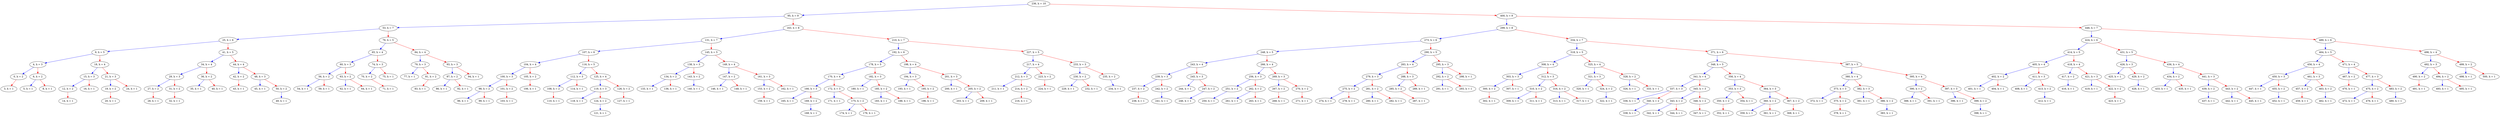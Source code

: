 digraph my_tree {
236 [label="236, h = 10"]95 [label="95, h = 9"]236 -> 95 [color=blue];
236 [label="236, h = 10"]400 [label="400, h = 9"]236 -> 400 [color=red];
95 [label="95, h = 9"]53 [label="53, h = 7"]95 -> 53 [color=blue];
95 [label="95, h = 9"]163 [label="163, h = 8"]95 -> 163 [color=red];
53 [label="53, h = 7"]25 [label="25, h = 6"]53 -> 25 [color=blue];
53 [label="53, h = 7"]76 [label="76, h = 5"]53 -> 76 [color=red];
25 [label="25, h = 6"]9 [label="9, h = 5"]25 -> 9 [color=blue];
25 [label="25, h = 6"]41 [label="41, h = 5"]25 -> 41 [color=red];
9 [label="9, h = 5"]4 [label="4, h = 3"]9 -> 4 [color=blue];
9 [label="9, h = 5"]18 [label="18, h = 4"]9 -> 18 [color=red];
4 [label="4, h = 3"]0 [label="0, h = 2"]4 -> 0 [color=blue];
4 [label="4, h = 3"]6 [label="6, h = 2"]4 -> 6 [color=red];
0 [label="0, h = 2"]3 [label="3, h = 1"]0 -> 3 [color=red];
6 [label="6, h = 2"]5 [label="5, h = 1"]6 -> 5 [color=blue];
6 [label="6, h = 2"]8 [label="8, h = 1"]6 -> 8 [color=red];
18 [label="18, h = 4"]15 [label="15, h = 3"]18 -> 15 [color=blue];
18 [label="18, h = 4"]21 [label="21, h = 3"]18 -> 21 [color=red];
15 [label="15, h = 3"]12 [label="12, h = 2"]15 -> 12 [color=blue];
15 [label="15, h = 3"]16 [label="16, h = 1"]15 -> 16 [color=red];
12 [label="12, h = 2"]14 [label="14, h = 1"]12 -> 14 [color=red];
21 [label="21, h = 3"]19 [label="19, h = 2"]21 -> 19 [color=blue];
21 [label="21, h = 3"]24 [label="24, h = 1"]21 -> 24 [color=red];
19 [label="19, h = 2"]20 [label="20, h = 1"]19 -> 20 [color=red];
41 [label="41, h = 5"]34 [label="34, h = 4"]41 -> 34 [color=blue];
41 [label="41, h = 5"]44 [label="44, h = 4"]41 -> 44 [color=red];
34 [label="34, h = 4"]29 [label="29, h = 3"]34 -> 29 [color=blue];
34 [label="34, h = 4"]36 [label="36, h = 2"]34 -> 36 [color=red];
29 [label="29, h = 3"]27 [label="27, h = 2"]29 -> 27 [color=blue];
29 [label="29, h = 3"]31 [label="31, h = 2"]29 -> 31 [color=red];
27 [label="27, h = 2"]28 [label="28, h = 1"]27 -> 28 [color=red];
31 [label="31, h = 2"]32 [label="32, h = 1"]31 -> 32 [color=red];
36 [label="36, h = 2"]35 [label="35, h = 1"]36 -> 35 [color=blue];
36 [label="36, h = 2"]40 [label="40, h = 1"]36 -> 40 [color=red];
44 [label="44, h = 4"]42 [label="42, h = 2"]44 -> 42 [color=blue];
44 [label="44, h = 4"]48 [label="48, h = 3"]44 -> 48 [color=red];
42 [label="42, h = 2"]43 [label="43, h = 1"]42 -> 43 [color=red];
48 [label="48, h = 3"]45 [label="45, h = 1"]48 -> 45 [color=blue];
48 [label="48, h = 3"]50 [label="50, h = 2"]48 -> 50 [color=red];
50 [label="50, h = 2"]49 [label="49, h = 1"]50 -> 49 [color=blue];
76 [label="76, h = 5"]65 [label="65, h = 4"]76 -> 65 [color=blue];
76 [label="76, h = 5"]84 [label="84, h = 4"]76 -> 84 [color=red];
65 [label="65, h = 4"]60 [label="60, h = 3"]65 -> 60 [color=blue];
65 [label="65, h = 4"]74 [label="74, h = 3"]65 -> 74 [color=red];
60 [label="60, h = 3"]56 [label="56, h = 2"]60 -> 56 [color=blue];
60 [label="60, h = 3"]63 [label="63, h = 2"]60 -> 63 [color=red];
56 [label="56, h = 2"]54 [label="54, h = 1"]56 -> 54 [color=blue];
56 [label="56, h = 2"]59 [label="59, h = 1"]56 -> 59 [color=red];
63 [label="63, h = 2"]62 [label="62, h = 1"]63 -> 62 [color=blue];
63 [label="63, h = 2"]64 [label="64, h = 1"]63 -> 64 [color=red];
74 [label="74, h = 3"]70 [label="70, h = 2"]74 -> 70 [color=blue];
74 [label="74, h = 3"]75 [label="75, h = 1"]74 -> 75 [color=red];
70 [label="70, h = 2"]71 [label="71, h = 1"]70 -> 71 [color=red];
84 [label="84, h = 4"]79 [label="79, h = 3"]84 -> 79 [color=blue];
84 [label="84, h = 4"]93 [label="93, h = 3"]84 -> 93 [color=red];
79 [label="79, h = 3"]77 [label="77, h = 1"]79 -> 77 [color=blue];
79 [label="79, h = 3"]81 [label="81, h = 2"]79 -> 81 [color=red];
81 [label="81, h = 2"]83 [label="83, h = 1"]81 -> 83 [color=red];
93 [label="93, h = 3"]87 [label="87, h = 2"]93 -> 87 [color=blue];
93 [label="93, h = 3"]94 [label="94, h = 1"]93 -> 94 [color=red];
87 [label="87, h = 2"]86 [label="86, h = 1"]87 -> 86 [color=blue];
87 [label="87, h = 2"]92 [label="92, h = 1"]87 -> 92 [color=red];
163 [label="163, h = 8"]131 [label="131, h = 7"]163 -> 131 [color=blue];
163 [label="163, h = 8"]210 [label="210, h = 7"]163 -> 210 [color=red];
131 [label="131, h = 7"]107 [label="107, h = 6"]131 -> 107 [color=blue];
131 [label="131, h = 7"]145 [label="145, h = 5"]131 -> 145 [color=red];
107 [label="107, h = 6"]104 [label="104, h = 4"]107 -> 104 [color=blue];
107 [label="107, h = 6"]116 [label="116, h = 5"]107 -> 116 [color=red];
104 [label="104, h = 4"]100 [label="100, h = 3"]104 -> 100 [color=blue];
104 [label="104, h = 4"]105 [label="105, h = 2"]104 -> 105 [color=red];
100 [label="100, h = 3"]98 [label="98, h = 2"]100 -> 98 [color=blue];
100 [label="100, h = 3"]101 [label="101, h = 2"]100 -> 101 [color=red];
98 [label="98, h = 2"]96 [label="96, h = 1"]98 -> 96 [color=blue];
98 [label="98, h = 2"]99 [label="99, h = 1"]98 -> 99 [color=red];
101 [label="101, h = 2"]103 [label="103, h = 1"]101 -> 103 [color=red];
105 [label="105, h = 2"]106 [label="106, h = 1"]105 -> 106 [color=red];
116 [label="116, h = 5"]112 [label="112, h = 3"]116 -> 112 [color=blue];
116 [label="116, h = 5"]125 [label="125, h = 4"]116 -> 125 [color=red];
112 [label="112, h = 3"]108 [label="108, h = 2"]112 -> 108 [color=blue];
112 [label="112, h = 3"]114 [label="114, h = 1"]112 -> 114 [color=red];
108 [label="108, h = 2"]110 [label="110, h = 1"]108 -> 110 [color=red];
125 [label="125, h = 4"]119 [label="119, h = 3"]125 -> 119 [color=blue];
125 [label="125, h = 4"]126 [label="126, h = 2"]125 -> 126 [color=red];
119 [label="119, h = 3"]118 [label="118, h = 1"]119 -> 118 [color=blue];
119 [label="119, h = 3"]124 [label="124, h = 2"]119 -> 124 [color=red];
124 [label="124, h = 2"]121 [label="121, h = 1"]124 -> 121 [color=blue];
126 [label="126, h = 2"]127 [label="127, h = 1"]126 -> 127 [color=red];
145 [label="145, h = 5"]138 [label="138, h = 3"]145 -> 138 [color=blue];
145 [label="145, h = 5"]149 [label="149, h = 4"]145 -> 149 [color=red];
138 [label="138, h = 3"]134 [label="134, h = 2"]138 -> 134 [color=blue];
138 [label="138, h = 3"]143 [label="143, h = 2"]138 -> 143 [color=red];
134 [label="134, h = 2"]133 [label="133, h = 1"]134 -> 133 [color=blue];
134 [label="134, h = 2"]136 [label="136, h = 1"]134 -> 136 [color=red];
143 [label="143, h = 2"]140 [label="140, h = 1"]143 -> 140 [color=blue];
149 [label="149, h = 4"]147 [label="147, h = 2"]149 -> 147 [color=blue];
149 [label="149, h = 4"]161 [label="161, h = 3"]149 -> 161 [color=red];
147 [label="147, h = 2"]146 [label="146, h = 1"]147 -> 146 [color=blue];
147 [label="147, h = 2"]148 [label="148, h = 1"]147 -> 148 [color=red];
161 [label="161, h = 3"]153 [label="153, h = 2"]161 -> 153 [color=blue];
161 [label="161, h = 3"]162 [label="162, h = 1"]161 -> 162 [color=red];
153 [label="153, h = 2"]159 [label="159, h = 1"]153 -> 159 [color=red];
210 [label="210, h = 7"]192 [label="192, h = 6"]210 -> 192 [color=blue];
210 [label="210, h = 7"]227 [label="227, h = 5"]210 -> 227 [color=red];
192 [label="192, h = 6"]178 [label="178, h = 5"]192 -> 178 [color=blue];
192 [label="192, h = 6"]198 [label="198, h = 4"]192 -> 198 [color=red];
178 [label="178, h = 5"]170 [label="170, h = 4"]178 -> 170 [color=blue];
178 [label="178, h = 5"]182 [label="182, h = 3"]178 -> 182 [color=red];
170 [label="170, h = 4"]166 [label="166, h = 3"]170 -> 166 [color=blue];
170 [label="170, h = 4"]172 [label="172, h = 3"]170 -> 172 [color=red];
166 [label="166, h = 3"]165 [label="165, h = 1"]166 -> 165 [color=blue];
166 [label="166, h = 3"]169 [label="169, h = 2"]166 -> 169 [color=red];
169 [label="169, h = 2"]168 [label="168, h = 1"]169 -> 168 [color=blue];
172 [label="172, h = 3"]171 [label="171, h = 1"]172 -> 171 [color=blue];
172 [label="172, h = 3"]175 [label="175, h = 2"]172 -> 175 [color=red];
175 [label="175, h = 2"]174 [label="174, h = 1"]175 -> 174 [color=blue];
175 [label="175, h = 2"]176 [label="176, h = 1"]175 -> 176 [color=red];
182 [label="182, h = 3"]180 [label="180, h = 1"]182 -> 180 [color=blue];
182 [label="182, h = 3"]185 [label="185, h = 2"]182 -> 185 [color=red];
185 [label="185, h = 2"]183 [label="183, h = 1"]185 -> 183 [color=blue];
185 [label="185, h = 2"]188 [label="188, h = 1"]185 -> 188 [color=red];
198 [label="198, h = 4"]194 [label="194, h = 3"]198 -> 194 [color=blue];
198 [label="198, h = 4"]201 [label="201, h = 3"]198 -> 201 [color=red];
194 [label="194, h = 3"]193 [label="193, h = 1"]194 -> 193 [color=blue];
194 [label="194, h = 3"]195 [label="195, h = 2"]194 -> 195 [color=red];
195 [label="195, h = 2"]196 [label="196, h = 1"]195 -> 196 [color=red];
201 [label="201, h = 3"]200 [label="200, h = 1"]201 -> 200 [color=blue];
201 [label="201, h = 3"]205 [label="205, h = 2"]201 -> 205 [color=red];
205 [label="205, h = 2"]203 [label="203, h = 1"]205 -> 203 [color=blue];
205 [label="205, h = 2"]209 [label="209, h = 1"]205 -> 209 [color=red];
227 [label="227, h = 5"]217 [label="217, h = 4"]227 -> 217 [color=blue];
227 [label="227, h = 5"]233 [label="233, h = 3"]227 -> 233 [color=red];
217 [label="217, h = 4"]212 [label="212, h = 3"]217 -> 212 [color=blue];
217 [label="217, h = 4"]223 [label="223, h = 2"]217 -> 223 [color=red];
212 [label="212, h = 3"]211 [label="211, h = 1"]212 -> 211 [color=blue];
212 [label="212, h = 3"]214 [label="214, h = 2"]212 -> 214 [color=red];
214 [label="214, h = 2"]216 [label="216, h = 1"]214 -> 216 [color=red];
223 [label="223, h = 2"]224 [label="224, h = 1"]223 -> 224 [color=red];
233 [label="233, h = 3"]230 [label="230, h = 2"]233 -> 230 [color=blue];
233 [label="233, h = 3"]235 [label="235, h = 2"]233 -> 235 [color=red];
230 [label="230, h = 2"]229 [label="229, h = 1"]230 -> 229 [color=blue];
230 [label="230, h = 2"]232 [label="232, h = 1"]230 -> 232 [color=red];
235 [label="235, h = 2"]234 [label="234, h = 1"]235 -> 234 [color=blue];
400 [label="400, h = 9"]299 [label="299, h = 8"]400 -> 299 [color=blue];
400 [label="400, h = 9"]446 [label="446, h = 7"]400 -> 446 [color=red];
299 [label="299, h = 8"]273 [label="273, h = 6"]299 -> 273 [color=blue];
299 [label="299, h = 8"]334 [label="334, h = 7"]299 -> 334 [color=red];
273 [label="273, h = 6"]248 [label="248, h = 5"]273 -> 248 [color=blue];
273 [label="273, h = 6"]290 [label="290, h = 5"]273 -> 290 [color=red];
248 [label="248, h = 5"]243 [label="243, h = 4"]248 -> 243 [color=blue];
248 [label="248, h = 5"]266 [label="266, h = 4"]248 -> 266 [color=red];
243 [label="243, h = 4"]239 [label="239, h = 3"]243 -> 239 [color=blue];
243 [label="243, h = 4"]245 [label="245, h = 3"]243 -> 245 [color=red];
239 [label="239, h = 3"]237 [label="237, h = 2"]239 -> 237 [color=blue];
239 [label="239, h = 3"]242 [label="242, h = 2"]239 -> 242 [color=red];
237 [label="237, h = 2"]238 [label="238, h = 1"]237 -> 238 [color=red];
242 [label="242, h = 2"]241 [label="241, h = 1"]242 -> 241 [color=blue];
245 [label="245, h = 3"]244 [label="244, h = 1"]245 -> 244 [color=blue];
245 [label="245, h = 3"]247 [label="247, h = 2"]245 -> 247 [color=red];
247 [label="247, h = 2"]246 [label="246, h = 1"]247 -> 246 [color=blue];
266 [label="266, h = 4"]256 [label="256, h = 3"]266 -> 256 [color=blue];
266 [label="266, h = 4"]269 [label="269, h = 3"]266 -> 269 [color=red];
256 [label="256, h = 3"]251 [label="251, h = 2"]256 -> 251 [color=blue];
256 [label="256, h = 3"]262 [label="262, h = 2"]256 -> 262 [color=red];
251 [label="251, h = 2"]250 [label="250, h = 1"]251 -> 250 [color=blue];
262 [label="262, h = 2"]261 [label="261, h = 1"]262 -> 261 [color=blue];
262 [label="262, h = 2"]263 [label="263, h = 1"]262 -> 263 [color=red];
269 [label="269, h = 3"]267 [label="267, h = 2"]269 -> 267 [color=blue];
269 [label="269, h = 3"]270 [label="270, h = 2"]269 -> 270 [color=red];
267 [label="267, h = 2"]268 [label="268, h = 1"]267 -> 268 [color=red];
270 [label="270, h = 2"]271 [label="271, h = 1"]270 -> 271 [color=red];
290 [label="290, h = 5"]283 [label="283, h = 4"]290 -> 283 [color=blue];
290 [label="290, h = 5"]295 [label="295, h = 3"]290 -> 295 [color=red];
283 [label="283, h = 4"]279 [label="279, h = 3"]283 -> 279 [color=blue];
283 [label="283, h = 4"]288 [label="288, h = 3"]283 -> 288 [color=red];
279 [label="279, h = 3"]275 [label="275, h = 2"]279 -> 275 [color=blue];
279 [label="279, h = 3"]281 [label="281, h = 2"]279 -> 281 [color=red];
275 [label="275, h = 2"]274 [label="274, h = 1"]275 -> 274 [color=blue];
275 [label="275, h = 2"]278 [label="278, h = 1"]275 -> 278 [color=red];
281 [label="281, h = 2"]280 [label="280, h = 1"]281 -> 280 [color=blue];
281 [label="281, h = 2"]282 [label="282, h = 1"]281 -> 282 [color=red];
288 [label="288, h = 3"]285 [label="285, h = 2"]288 -> 285 [color=blue];
288 [label="288, h = 3"]289 [label="289, h = 1"]288 -> 289 [color=red];
285 [label="285, h = 2"]287 [label="287, h = 1"]285 -> 287 [color=red];
295 [label="295, h = 3"]292 [label="292, h = 2"]295 -> 292 [color=blue];
295 [label="295, h = 3"]298 [label="298, h = 1"]295 -> 298 [color=red];
292 [label="292, h = 2"]291 [label="291, h = 1"]292 -> 291 [color=blue];
292 [label="292, h = 2"]293 [label="293, h = 1"]292 -> 293 [color=red];
334 [label="334, h = 7"]318 [label="318, h = 5"]334 -> 318 [color=blue];
334 [label="334, h = 7"]371 [label="371, h = 6"]334 -> 371 [color=red];
318 [label="318, h = 5"]308 [label="308, h = 4"]318 -> 308 [color=blue];
318 [label="318, h = 5"]325 [label="325, h = 4"]318 -> 325 [color=red];
308 [label="308, h = 4"]303 [label="303, h = 3"]308 -> 303 [color=blue];
308 [label="308, h = 4"]312 [label="312, h = 3"]308 -> 312 [color=red];
303 [label="303, h = 3"]300 [label="300, h = 2"]303 -> 300 [color=blue];
303 [label="303, h = 3"]307 [label="307, h = 1"]303 -> 307 [color=red];
300 [label="300, h = 2"]302 [label="302, h = 1"]300 -> 302 [color=red];
312 [label="312, h = 3"]310 [label="310, h = 2"]312 -> 310 [color=blue];
312 [label="312, h = 3"]316 [label="316, h = 2"]312 -> 316 [color=red];
310 [label="310, h = 2"]309 [label="309, h = 1"]310 -> 309 [color=blue];
310 [label="310, h = 2"]311 [label="311, h = 1"]310 -> 311 [color=red];
316 [label="316, h = 2"]313 [label="313, h = 1"]316 -> 313 [color=blue];
316 [label="316, h = 2"]317 [label="317, h = 1"]316 -> 317 [color=red];
325 [label="325, h = 4"]321 [label="321, h = 3"]325 -> 321 [color=blue];
325 [label="325, h = 4"]328 [label="328, h = 2"]325 -> 328 [color=red];
321 [label="321, h = 3"]320 [label="320, h = 1"]321 -> 320 [color=blue];
321 [label="321, h = 3"]324 [label="324, h = 2"]321 -> 324 [color=red];
324 [label="324, h = 2"]322 [label="322, h = 1"]324 -> 322 [color=blue];
328 [label="328, h = 2"]326 [label="326, h = 1"]328 -> 326 [color=blue];
328 [label="328, h = 2"]333 [label="333, h = 1"]328 -> 333 [color=red];
371 [label="371, h = 6"]348 [label="348, h = 5"]371 -> 348 [color=blue];
371 [label="371, h = 6"]387 [label="387, h = 5"]371 -> 387 [color=red];
348 [label="348, h = 5"]341 [label="341, h = 4"]348 -> 341 [color=blue];
348 [label="348, h = 5"]356 [label="356, h = 4"]348 -> 356 [color=red];
341 [label="341, h = 4"]337 [label="337, h = 3"]341 -> 337 [color=blue];
341 [label="341, h = 4"]345 [label="345, h = 3"]341 -> 345 [color=red];
337 [label="337, h = 3"]336 [label="336, h = 1"]337 -> 336 [color=blue];
337 [label="337, h = 3"]340 [label="340, h = 2"]337 -> 340 [color=red];
340 [label="340, h = 2"]338 [label="338, h = 1"]340 -> 338 [color=blue];
345 [label="345, h = 3"]343 [label="343, h = 2"]345 -> 343 [color=blue];
345 [label="345, h = 3"]346 [label="346, h = 2"]345 -> 346 [color=red];
343 [label="343, h = 2"]342 [label="342, h = 1"]343 -> 342 [color=blue];
343 [label="343, h = 2"]344 [label="344, h = 1"]343 -> 344 [color=red];
346 [label="346, h = 2"]347 [label="347, h = 1"]346 -> 347 [color=red];
356 [label="356, h = 4"]353 [label="353, h = 3"]356 -> 353 [color=blue];
356 [label="356, h = 4"]364 [label="364, h = 3"]356 -> 364 [color=red];
353 [label="353, h = 3"]350 [label="350, h = 2"]353 -> 350 [color=blue];
353 [label="353, h = 3"]354 [label="354, h = 1"]353 -> 354 [color=red];
350 [label="350, h = 2"]352 [label="352, h = 1"]350 -> 352 [color=red];
364 [label="364, h = 3"]360 [label="360, h = 2"]364 -> 360 [color=blue];
364 [label="364, h = 3"]367 [label="367, h = 2"]364 -> 367 [color=red];
360 [label="360, h = 2"]359 [label="359, h = 1"]360 -> 359 [color=blue];
360 [label="360, h = 2"]361 [label="361, h = 1"]360 -> 361 [color=red];
367 [label="367, h = 2"]368 [label="368, h = 1"]367 -> 368 [color=red];
387 [label="387, h = 5"]380 [label="380, h = 4"]387 -> 380 [color=blue];
387 [label="387, h = 5"]395 [label="395, h = 4"]387 -> 395 [color=red];
380 [label="380, h = 4"]373 [label="373, h = 3"]380 -> 373 [color=blue];
380 [label="380, h = 4"]382 [label="382, h = 3"]380 -> 382 [color=red];
373 [label="373, h = 3"]372 [label="372, h = 1"]373 -> 372 [color=blue];
373 [label="373, h = 3"]375 [label="375, h = 2"]373 -> 375 [color=red];
375 [label="375, h = 2"]378 [label="378, h = 1"]375 -> 378 [color=red];
382 [label="382, h = 3"]381 [label="381, h = 1"]382 -> 381 [color=blue];
382 [label="382, h = 3"]386 [label="386, h = 2"]382 -> 386 [color=red];
386 [label="386, h = 2"]383 [label="383, h = 1"]386 -> 383 [color=blue];
395 [label="395, h = 4"]390 [label="390, h = 2"]395 -> 390 [color=blue];
395 [label="395, h = 4"]397 [label="397, h = 3"]395 -> 397 [color=red];
390 [label="390, h = 2"]388 [label="388, h = 1"]390 -> 388 [color=blue];
390 [label="390, h = 2"]391 [label="391, h = 1"]390 -> 391 [color=red];
397 [label="397, h = 3"]396 [label="396, h = 1"]397 -> 396 [color=blue];
397 [label="397, h = 3"]399 [label="399, h = 2"]397 -> 399 [color=red];
399 [label="399, h = 2"]398 [label="398, h = 1"]399 -> 398 [color=blue];
446 [label="446, h = 7"]424 [label="424, h = 6"]446 -> 424 [color=blue];
446 [label="446, h = 7"]489 [label="489, h = 6"]446 -> 489 [color=red];
424 [label="424, h = 6"]414 [label="414, h = 5"]424 -> 414 [color=blue];
424 [label="424, h = 6"]431 [label="431, h = 5"]424 -> 431 [color=red];
414 [label="414, h = 5"]405 [label="405, h = 4"]414 -> 405 [color=blue];
414 [label="414, h = 5"]418 [label="418, h = 4"]414 -> 418 [color=red];
405 [label="405, h = 4"]402 [label="402, h = 2"]405 -> 402 [color=blue];
405 [label="405, h = 4"]411 [label="411, h = 3"]405 -> 411 [color=red];
402 [label="402, h = 2"]401 [label="401, h = 1"]402 -> 401 [color=blue];
402 [label="402, h = 2"]404 [label="404, h = 1"]402 -> 404 [color=red];
411 [label="411, h = 3"]408 [label="408, h = 1"]411 -> 408 [color=blue];
411 [label="411, h = 3"]413 [label="413, h = 2"]411 -> 413 [color=red];
413 [label="413, h = 2"]412 [label="412, h = 1"]413 -> 412 [color=blue];
418 [label="418, h = 4"]417 [label="417, h = 2"]418 -> 417 [color=blue];
418 [label="418, h = 4"]421 [label="421, h = 3"]418 -> 421 [color=red];
417 [label="417, h = 2"]416 [label="416, h = 1"]417 -> 416 [color=blue];
421 [label="421, h = 3"]419 [label="419, h = 1"]421 -> 419 [color=blue];
421 [label="421, h = 3"]422 [label="422, h = 2"]421 -> 422 [color=red];
422 [label="422, h = 2"]423 [label="423, h = 1"]422 -> 423 [color=red];
431 [label="431, h = 5"]426 [label="426, h = 3"]431 -> 426 [color=blue];
431 [label="431, h = 5"]436 [label="436, h = 4"]431 -> 436 [color=red];
426 [label="426, h = 3"]425 [label="425, h = 1"]426 -> 425 [color=blue];
426 [label="426, h = 3"]429 [label="429, h = 2"]426 -> 429 [color=red];
429 [label="429, h = 2"]428 [label="428, h = 1"]429 -> 428 [color=blue];
436 [label="436, h = 4"]434 [label="434, h = 2"]436 -> 434 [color=blue];
436 [label="436, h = 4"]441 [label="441, h = 3"]436 -> 441 [color=red];
434 [label="434, h = 2"]433 [label="433, h = 1"]434 -> 433 [color=blue];
434 [label="434, h = 2"]435 [label="435, h = 1"]434 -> 435 [color=red];
441 [label="441, h = 3"]439 [label="439, h = 2"]441 -> 439 [color=blue];
441 [label="441, h = 3"]443 [label="443, h = 2"]441 -> 443 [color=red];
439 [label="439, h = 2"]437 [label="437, h = 1"]439 -> 437 [color=blue];
443 [label="443, h = 2"]442 [label="442, h = 1"]443 -> 442 [color=blue];
443 [label="443, h = 2"]445 [label="445, h = 1"]443 -> 445 [color=red];
489 [label="489, h = 6"]464 [label="464, h = 5"]489 -> 464 [color=blue];
489 [label="489, h = 6"]496 [label="496, h = 4"]489 -> 496 [color=red];
464 [label="464, h = 5"]456 [label="456, h = 4"]464 -> 456 [color=blue];
464 [label="464, h = 5"]471 [label="471, h = 4"]464 -> 471 [color=red];
456 [label="456, h = 4"]450 [label="450, h = 3"]456 -> 450 [color=blue];
456 [label="456, h = 4"]461 [label="461, h = 3"]456 -> 461 [color=red];
450 [label="450, h = 3"]447 [label="447, h = 1"]450 -> 447 [color=blue];
450 [label="450, h = 3"]455 [label="455, h = 2"]450 -> 455 [color=red];
455 [label="455, h = 2"]452 [label="452, h = 1"]455 -> 452 [color=blue];
461 [label="461, h = 3"]457 [label="457, h = 2"]461 -> 457 [color=blue];
461 [label="461, h = 3"]463 [label="463, h = 2"]461 -> 463 [color=red];
457 [label="457, h = 2"]459 [label="459, h = 1"]457 -> 459 [color=red];
463 [label="463, h = 2"]462 [label="462, h = 1"]463 -> 462 [color=blue];
471 [label="471, h = 4"]467 [label="467, h = 2"]471 -> 467 [color=blue];
471 [label="471, h = 4"]477 [label="477, h = 3"]471 -> 477 [color=red];
467 [label="467, h = 2"]470 [label="470, h = 1"]467 -> 470 [color=red];
477 [label="477, h = 3"]475 [label="475, h = 2"]477 -> 475 [color=blue];
477 [label="477, h = 3"]483 [label="483, h = 2"]477 -> 483 [color=red];
475 [label="475, h = 2"]472 [label="472, h = 1"]475 -> 472 [color=blue];
475 [label="475, h = 2"]476 [label="476, h = 1"]475 -> 476 [color=red];
483 [label="483, h = 2"]480 [label="480, h = 1"]483 -> 480 [color=blue];
496 [label="496, h = 4"]492 [label="492, h = 3"]496 -> 492 [color=blue];
496 [label="496, h = 4"]499 [label="499, h = 2"]496 -> 499 [color=red];
492 [label="492, h = 3"]490 [label="490, h = 2"]492 -> 490 [color=blue];
492 [label="492, h = 3"]494 [label="494, h = 2"]492 -> 494 [color=red];
490 [label="490, h = 2"]491 [label="491, h = 1"]490 -> 491 [color=red];
494 [label="494, h = 2"]493 [label="493, h = 1"]494 -> 493 [color=blue];
494 [label="494, h = 2"]495 [label="495, h = 1"]494 -> 495 [color=red];
499 [label="499, h = 2"]498 [label="498, h = 1"]499 -> 498 [color=blue];
499 [label="499, h = 2"]500 [label="500, h = 1"]499 -> 500 [color=red];
}

